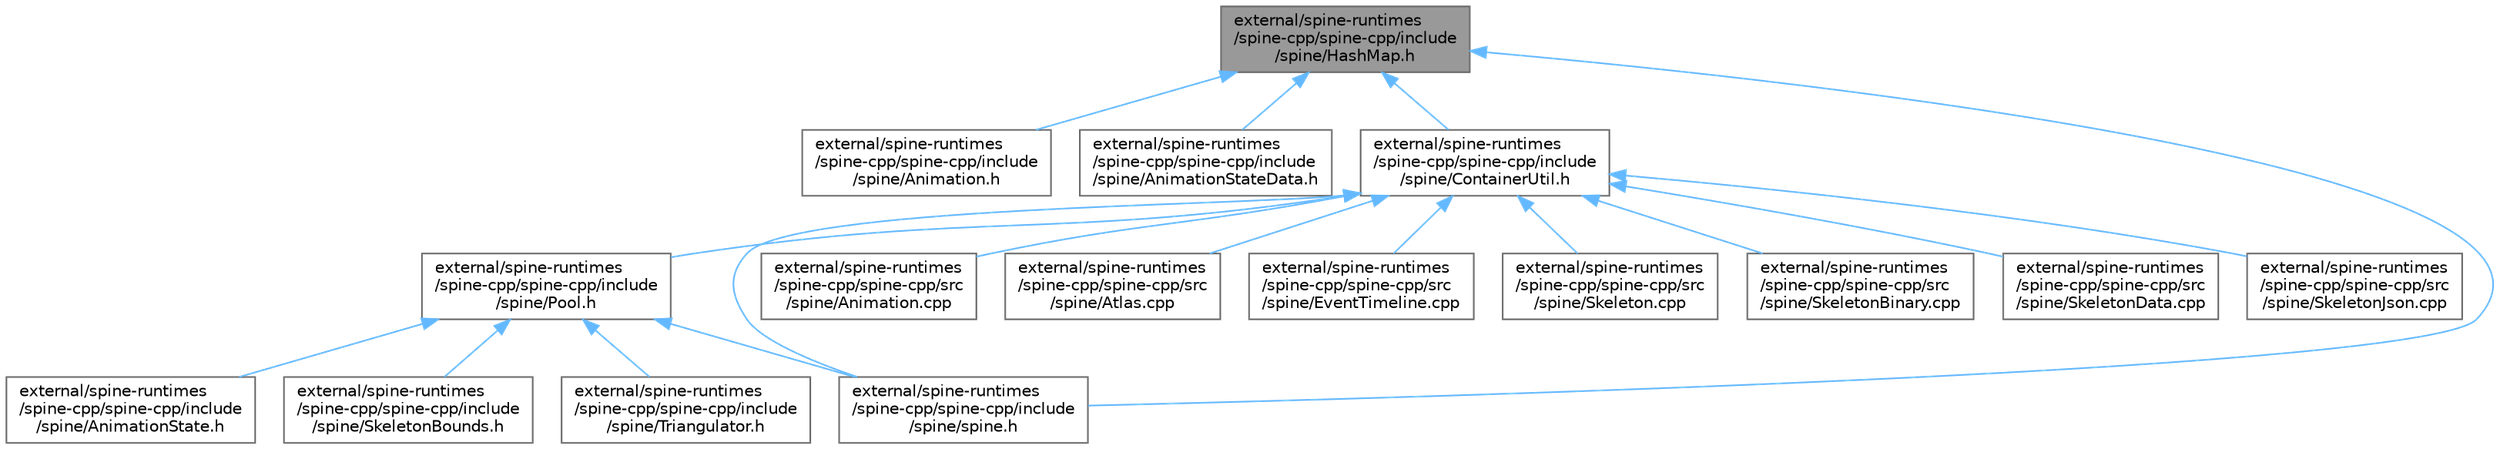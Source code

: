 digraph "external/spine-runtimes/spine-cpp/spine-cpp/include/spine/HashMap.h"
{
 // LATEX_PDF_SIZE
  bgcolor="transparent";
  edge [fontname=Helvetica,fontsize=10,labelfontname=Helvetica,labelfontsize=10];
  node [fontname=Helvetica,fontsize=10,shape=box,height=0.2,width=0.4];
  Node1 [id="Node000001",label="external/spine-runtimes\l/spine-cpp/spine-cpp/include\l/spine/HashMap.h",height=0.2,width=0.4,color="gray40", fillcolor="grey60", style="filled", fontcolor="black",tooltip=" "];
  Node1 -> Node2 [id="edge18_Node000001_Node000002",dir="back",color="steelblue1",style="solid",tooltip=" "];
  Node2 [id="Node000002",label="external/spine-runtimes\l/spine-cpp/spine-cpp/include\l/spine/Animation.h",height=0.2,width=0.4,color="grey40", fillcolor="white", style="filled",URL="$p_2spine-cpp_2include_2spine_2_animation_8h.html",tooltip=" "];
  Node1 -> Node3 [id="edge19_Node000001_Node000003",dir="back",color="steelblue1",style="solid",tooltip=" "];
  Node3 [id="Node000003",label="external/spine-runtimes\l/spine-cpp/spine-cpp/include\l/spine/AnimationStateData.h",height=0.2,width=0.4,color="grey40", fillcolor="white", style="filled",URL="$p_2spine-cpp_2include_2spine_2_animation_state_data_8h.html",tooltip=" "];
  Node1 -> Node4 [id="edge20_Node000001_Node000004",dir="back",color="steelblue1",style="solid",tooltip=" "];
  Node4 [id="Node000004",label="external/spine-runtimes\l/spine-cpp/spine-cpp/include\l/spine/ContainerUtil.h",height=0.2,width=0.4,color="grey40", fillcolor="white", style="filled",URL="$_container_util_8h.html",tooltip=" "];
  Node4 -> Node5 [id="edge21_Node000004_Node000005",dir="back",color="steelblue1",style="solid",tooltip=" "];
  Node5 [id="Node000005",label="external/spine-runtimes\l/spine-cpp/spine-cpp/include\l/spine/Pool.h",height=0.2,width=0.4,color="grey40", fillcolor="white", style="filled",URL="$external_2spine-runtimes_2spine-cpp_2spine-cpp_2include_2spine_2pool_8h.html",tooltip=" "];
  Node5 -> Node6 [id="edge22_Node000005_Node000006",dir="back",color="steelblue1",style="solid",tooltip=" "];
  Node6 [id="Node000006",label="external/spine-runtimes\l/spine-cpp/spine-cpp/include\l/spine/AnimationState.h",height=0.2,width=0.4,color="grey40", fillcolor="white", style="filled",URL="$p_2spine-cpp_2include_2spine_2_animation_state_8h.html",tooltip=" "];
  Node5 -> Node7 [id="edge23_Node000005_Node000007",dir="back",color="steelblue1",style="solid",tooltip=" "];
  Node7 [id="Node000007",label="external/spine-runtimes\l/spine-cpp/spine-cpp/include\l/spine/SkeletonBounds.h",height=0.2,width=0.4,color="grey40", fillcolor="white", style="filled",URL="$p_2spine-cpp_2include_2spine_2_skeleton_bounds_8h.html",tooltip=" "];
  Node5 -> Node8 [id="edge24_Node000005_Node000008",dir="back",color="steelblue1",style="solid",tooltip=" "];
  Node8 [id="Node000008",label="external/spine-runtimes\l/spine-cpp/spine-cpp/include\l/spine/Triangulator.h",height=0.2,width=0.4,color="grey40", fillcolor="white", style="filled",URL="$p_2spine-cpp_2include_2spine_2_triangulator_8h.html",tooltip=" "];
  Node5 -> Node9 [id="edge25_Node000005_Node000009",dir="back",color="steelblue1",style="solid",tooltip=" "];
  Node9 [id="Node000009",label="external/spine-runtimes\l/spine-cpp/spine-cpp/include\l/spine/spine.h",height=0.2,width=0.4,color="grey40", fillcolor="white", style="filled",URL="$p_2spine-cpp_2include_2spine_2spine_8h.html",tooltip=" "];
  Node4 -> Node9 [id="edge26_Node000004_Node000009",dir="back",color="steelblue1",style="solid",tooltip=" "];
  Node4 -> Node10 [id="edge27_Node000004_Node000010",dir="back",color="steelblue1",style="solid",tooltip=" "];
  Node10 [id="Node000010",label="external/spine-runtimes\l/spine-cpp/spine-cpp/src\l/spine/Animation.cpp",height=0.2,width=0.4,color="grey40", fillcolor="white", style="filled",URL="$_animation_8cpp.html",tooltip=" "];
  Node4 -> Node11 [id="edge28_Node000004_Node000011",dir="back",color="steelblue1",style="solid",tooltip=" "];
  Node11 [id="Node000011",label="external/spine-runtimes\l/spine-cpp/spine-cpp/src\l/spine/Atlas.cpp",height=0.2,width=0.4,color="grey40", fillcolor="white", style="filled",URL="$_atlas_8cpp.html",tooltip=" "];
  Node4 -> Node12 [id="edge29_Node000004_Node000012",dir="back",color="steelblue1",style="solid",tooltip=" "];
  Node12 [id="Node000012",label="external/spine-runtimes\l/spine-cpp/spine-cpp/src\l/spine/EventTimeline.cpp",height=0.2,width=0.4,color="grey40", fillcolor="white", style="filled",URL="$_event_timeline_8cpp.html",tooltip=" "];
  Node4 -> Node13 [id="edge30_Node000004_Node000013",dir="back",color="steelblue1",style="solid",tooltip=" "];
  Node13 [id="Node000013",label="external/spine-runtimes\l/spine-cpp/spine-cpp/src\l/spine/Skeleton.cpp",height=0.2,width=0.4,color="grey40", fillcolor="white", style="filled",URL="$_skeleton_8cpp.html",tooltip=" "];
  Node4 -> Node14 [id="edge31_Node000004_Node000014",dir="back",color="steelblue1",style="solid",tooltip=" "];
  Node14 [id="Node000014",label="external/spine-runtimes\l/spine-cpp/spine-cpp/src\l/spine/SkeletonBinary.cpp",height=0.2,width=0.4,color="grey40", fillcolor="white", style="filled",URL="$_skeleton_binary_8cpp.html",tooltip=" "];
  Node4 -> Node15 [id="edge32_Node000004_Node000015",dir="back",color="steelblue1",style="solid",tooltip=" "];
  Node15 [id="Node000015",label="external/spine-runtimes\l/spine-cpp/spine-cpp/src\l/spine/SkeletonData.cpp",height=0.2,width=0.4,color="grey40", fillcolor="white", style="filled",URL="$_skeleton_data_8cpp.html",tooltip=" "];
  Node4 -> Node16 [id="edge33_Node000004_Node000016",dir="back",color="steelblue1",style="solid",tooltip=" "];
  Node16 [id="Node000016",label="external/spine-runtimes\l/spine-cpp/spine-cpp/src\l/spine/SkeletonJson.cpp",height=0.2,width=0.4,color="grey40", fillcolor="white", style="filled",URL="$_skeleton_json_8cpp.html",tooltip=" "];
  Node1 -> Node9 [id="edge34_Node000001_Node000009",dir="back",color="steelblue1",style="solid",tooltip=" "];
}
